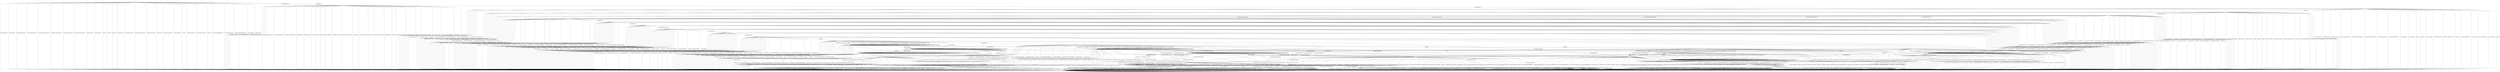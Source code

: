digraph g {

	s0 [shape="circle" label="s0"];
	s1 [shape="circle" label="s1"];
	s2 [shape="circle" label="s2"];
	s3 [shape="circle" label="s3"];
	s4 [shape="circle" label="s4"];
	s5 [shape="circle" label="s5"];
	s6 [shape="circle" label="s6"];
	s7 [shape="circle" label="s7"];
	s8 [shape="doublecircle" label="s8"];
	s9 [shape="doublecircle" label="s9"];
	s10 [shape="doublecircle" label="s10"];
	s11 [shape="doublecircle" label="s11"];
	s12 [shape="doublecircle" label="s12"];
	s13 [shape="doublecircle" label="s13"];
	s14 [shape="doublecircle" label="s14"];
	s15 [shape="doublecircle" label="s15"];
	s16 [shape="doublecircle" label="s16"];
	s17 [shape="doublecircle" label="s17"];
	s18 [shape="doublecircle" label="s18"];
	s19 [shape="doublecircle" label="s19"];
	s20 [shape="doublecircle" label="s20"];
	s21 [shape="doublecircle" label="s21"];
	s22 [shape="doublecircle" label="s22"];
	s23 [shape="doublecircle" label="s23"];
	s24 [shape="doublecircle" label="s24"];
	s25 [shape="doublecircle" label="s25"];
	s26 [shape="doublecircle" label="s26"];
	s27 [shape="doublecircle" label="s27"];
	s28 [shape="doublecircle" label="s28"];
	s29 [shape="doublecircle" label="s29"];
	s30 [shape="doublecircle" label="s30"];
	s31 [shape="doublecircle" label="s31"];
	s0 -> s1 [label="I_HELLO_VERIFY_REQUEST"];
	s0 -> s1 [label="I_ECDH_SERVER_HELLO"];
	s0 -> s1 [label="I_ECDH_SERVER_KEY_EXCHANGE"];
	s0 -> s1 [label="I_RSA_SIGN_CERTIFICATE_REQUEST"];
	s0 -> s1 [label="I_RSA_FIXED_ECDH_CERTIFICATE_REQUEST"];
	s0 -> s1 [label="I_RSA_FIXED_DH_CERTIFICATE_REQUEST"];
	s0 -> s1 [label="I_DSS_SIGN_CERTIFICATE_REQUEST"];
	s0 -> s1 [label="I_DSS_FIXED_DH_CERTIFICATE_REQUEST"];
	s0 -> s1 [label="I_SERVER_HELLO_DONE"];
	s0 -> s1 [label="I_CHANGE_CIPHER_SPEC"];
	s0 -> s1 [label="I_FINISHED"];
	s0 -> s1 [label="I_APPLICATION"];
	s0 -> s1 [label="I_CERTIFICATE"];
	s0 -> s1 [label="I_EMPTY_CERTIFICATE"];
	s0 -> s1 [label="I_Alert(WARNING,CLOSE_NOTIFY)"];
	s0 -> s1 [label="I_Alert(FATAL,UNEXPECTED_MESSAGE)"];
	s0 -> s2 [label="O_CLIENT_HELLO"];
	s0 -> s1 [label="O_Alert(FATAL,INTERNAL_ERROR)"];
	s0 -> s1 [label="O_SOCKET_CLOSED"];
	s0 -> s1 [label="O_ECDH_CLIENT_KEY_EXCHANGE"];
	s0 -> s1 [label="O_CHANGE_CIPHER_SPEC"];
	s0 -> s1 [label="O_FINISHED"];
	s0 -> s1 [label="O_Alert(FATAL,BAD_CERTIFICATE)"];
	s0 -> s1 [label="O_Alert(WARNING,CLOSE_NOTIFY)"];
	s0 -> s1 [label="O_APPLICATION"];
	s0 -> s1 [label="O_Alert(FATAL,UNEXPECTED_MESSAGE)"];
	s0 -> s1 [label="O_Alert(FATAL,DECODE_ERROR)"];
	s0 -> s1 [label="O_Alert(FATAL,NO_CERTIFICATE_RESERVED)"];
	s0 -> s1 [label="O_ECDSA_CERTIFICATE"];
	s0 -> s1 [label="O_CERTIFICATE_VERIFY"];
	s1 -> s1 [label="I_HELLO_VERIFY_REQUEST"];
	s1 -> s1 [label="I_ECDH_SERVER_HELLO"];
	s1 -> s1 [label="I_ECDH_SERVER_KEY_EXCHANGE"];
	s1 -> s1 [label="I_RSA_SIGN_CERTIFICATE_REQUEST"];
	s1 -> s1 [label="I_RSA_FIXED_ECDH_CERTIFICATE_REQUEST"];
	s1 -> s1 [label="I_RSA_FIXED_DH_CERTIFICATE_REQUEST"];
	s1 -> s1 [label="I_DSS_SIGN_CERTIFICATE_REQUEST"];
	s1 -> s1 [label="I_DSS_FIXED_DH_CERTIFICATE_REQUEST"];
	s1 -> s1 [label="I_SERVER_HELLO_DONE"];
	s1 -> s1 [label="I_CHANGE_CIPHER_SPEC"];
	s1 -> s1 [label="I_FINISHED"];
	s1 -> s1 [label="I_APPLICATION"];
	s1 -> s1 [label="I_CERTIFICATE"];
	s1 -> s1 [label="I_EMPTY_CERTIFICATE"];
	s1 -> s1 [label="I_Alert(WARNING,CLOSE_NOTIFY)"];
	s1 -> s1 [label="I_Alert(FATAL,UNEXPECTED_MESSAGE)"];
	s1 -> s1 [label="O_CLIENT_HELLO"];
	s1 -> s1 [label="O_Alert(FATAL,INTERNAL_ERROR)"];
	s1 -> s1 [label="O_SOCKET_CLOSED"];
	s1 -> s1 [label="O_ECDH_CLIENT_KEY_EXCHANGE"];
	s1 -> s1 [label="O_CHANGE_CIPHER_SPEC"];
	s1 -> s1 [label="O_FINISHED"];
	s1 -> s1 [label="O_Alert(FATAL,BAD_CERTIFICATE)"];
	s1 -> s1 [label="O_Alert(WARNING,CLOSE_NOTIFY)"];
	s1 -> s1 [label="O_APPLICATION"];
	s1 -> s1 [label="O_Alert(FATAL,UNEXPECTED_MESSAGE)"];
	s1 -> s1 [label="O_Alert(FATAL,DECODE_ERROR)"];
	s1 -> s1 [label="O_Alert(FATAL,NO_CERTIFICATE_RESERVED)"];
	s1 -> s1 [label="O_ECDSA_CERTIFICATE"];
	s1 -> s1 [label="O_CERTIFICATE_VERIFY"];
	s2 -> s0 [label="I_HELLO_VERIFY_REQUEST"];
	s2 -> s3 [label="I_ECDH_SERVER_HELLO"];
	s2 -> s1 [label="I_ECDH_SERVER_KEY_EXCHANGE"];
	s2 -> s1 [label="I_RSA_SIGN_CERTIFICATE_REQUEST"];
	s2 -> s1 [label="I_RSA_FIXED_ECDH_CERTIFICATE_REQUEST"];
	s2 -> s1 [label="I_RSA_FIXED_DH_CERTIFICATE_REQUEST"];
	s2 -> s1 [label="I_DSS_SIGN_CERTIFICATE_REQUEST"];
	s2 -> s1 [label="I_DSS_FIXED_DH_CERTIFICATE_REQUEST"];
	s2 -> s1 [label="I_SERVER_HELLO_DONE"];
	s2 -> s1 [label="I_CHANGE_CIPHER_SPEC"];
	s2 -> s1 [label="I_FINISHED"];
	s2 -> s1 [label="I_APPLICATION"];
	s2 -> s1 [label="I_CERTIFICATE"];
	s2 -> s1 [label="I_EMPTY_CERTIFICATE"];
	s2 -> s1 [label="I_Alert(WARNING,CLOSE_NOTIFY)"];
	s2 -> s1 [label="I_Alert(FATAL,UNEXPECTED_MESSAGE)"];
	s2 -> s1 [label="O_CLIENT_HELLO"];
	s2 -> s1 [label="O_Alert(FATAL,INTERNAL_ERROR)"];
	s2 -> s1 [label="O_SOCKET_CLOSED"];
	s2 -> s1 [label="O_ECDH_CLIENT_KEY_EXCHANGE"];
	s2 -> s1 [label="O_CHANGE_CIPHER_SPEC"];
	s2 -> s1 [label="O_FINISHED"];
	s2 -> s1 [label="O_Alert(FATAL,BAD_CERTIFICATE)"];
	s2 -> s1 [label="O_Alert(WARNING,CLOSE_NOTIFY)"];
	s2 -> s1 [label="O_APPLICATION"];
	s2 -> s1 [label="O_Alert(FATAL,UNEXPECTED_MESSAGE)"];
	s2 -> s1 [label="O_Alert(FATAL,DECODE_ERROR)"];
	s2 -> s1 [label="O_Alert(FATAL,NO_CERTIFICATE_RESERVED)"];
	s2 -> s1 [label="O_ECDSA_CERTIFICATE"];
	s2 -> s1 [label="O_CERTIFICATE_VERIFY"];
	s3 -> s1 [label="I_HELLO_VERIFY_REQUEST"];
	s3 -> s1 [label="I_ECDH_SERVER_HELLO"];
	s3 -> s1 [label="I_ECDH_SERVER_KEY_EXCHANGE"];
	s3 -> s1 [label="I_RSA_SIGN_CERTIFICATE_REQUEST"];
	s3 -> s1 [label="I_RSA_FIXED_ECDH_CERTIFICATE_REQUEST"];
	s3 -> s1 [label="I_RSA_FIXED_DH_CERTIFICATE_REQUEST"];
	s3 -> s1 [label="I_DSS_SIGN_CERTIFICATE_REQUEST"];
	s3 -> s1 [label="I_DSS_FIXED_DH_CERTIFICATE_REQUEST"];
	s3 -> s1 [label="I_SERVER_HELLO_DONE"];
	s3 -> s1 [label="I_CHANGE_CIPHER_SPEC"];
	s3 -> s1 [label="I_FINISHED"];
	s3 -> s1 [label="I_APPLICATION"];
	s3 -> s4 [label="I_CERTIFICATE"];
	s3 -> s1 [label="I_EMPTY_CERTIFICATE"];
	s3 -> s1 [label="I_Alert(WARNING,CLOSE_NOTIFY)"];
	s3 -> s1 [label="I_Alert(FATAL,UNEXPECTED_MESSAGE)"];
	s3 -> s1 [label="O_CLIENT_HELLO"];
	s3 -> s1 [label="O_Alert(FATAL,INTERNAL_ERROR)"];
	s3 -> s1 [label="O_SOCKET_CLOSED"];
	s3 -> s1 [label="O_ECDH_CLIENT_KEY_EXCHANGE"];
	s3 -> s1 [label="O_CHANGE_CIPHER_SPEC"];
	s3 -> s1 [label="O_FINISHED"];
	s3 -> s1 [label="O_Alert(FATAL,BAD_CERTIFICATE)"];
	s3 -> s1 [label="O_Alert(WARNING,CLOSE_NOTIFY)"];
	s3 -> s1 [label="O_APPLICATION"];
	s3 -> s1 [label="O_Alert(FATAL,UNEXPECTED_MESSAGE)"];
	s3 -> s1 [label="O_Alert(FATAL,DECODE_ERROR)"];
	s3 -> s1 [label="O_Alert(FATAL,NO_CERTIFICATE_RESERVED)"];
	s3 -> s1 [label="O_ECDSA_CERTIFICATE"];
	s3 -> s1 [label="O_CERTIFICATE_VERIFY"];
	s4 -> s1 [label="I_HELLO_VERIFY_REQUEST"];
	s4 -> s1 [label="I_ECDH_SERVER_HELLO"];
	s4 -> s5 [label="I_ECDH_SERVER_KEY_EXCHANGE"];
	s4 -> s1 [label="I_RSA_SIGN_CERTIFICATE_REQUEST"];
	s4 -> s1 [label="I_RSA_FIXED_ECDH_CERTIFICATE_REQUEST"];
	s4 -> s1 [label="I_RSA_FIXED_DH_CERTIFICATE_REQUEST"];
	s4 -> s1 [label="I_DSS_SIGN_CERTIFICATE_REQUEST"];
	s4 -> s1 [label="I_DSS_FIXED_DH_CERTIFICATE_REQUEST"];
	s4 -> s1 [label="I_SERVER_HELLO_DONE"];
	s4 -> s1 [label="I_CHANGE_CIPHER_SPEC"];
	s4 -> s1 [label="I_FINISHED"];
	s4 -> s1 [label="I_APPLICATION"];
	s4 -> s1 [label="I_CERTIFICATE"];
	s4 -> s1 [label="I_EMPTY_CERTIFICATE"];
	s4 -> s1 [label="I_Alert(WARNING,CLOSE_NOTIFY)"];
	s4 -> s1 [label="I_Alert(FATAL,UNEXPECTED_MESSAGE)"];
	s4 -> s1 [label="O_CLIENT_HELLO"];
	s4 -> s1 [label="O_Alert(FATAL,INTERNAL_ERROR)"];
	s4 -> s1 [label="O_SOCKET_CLOSED"];
	s4 -> s1 [label="O_ECDH_CLIENT_KEY_EXCHANGE"];
	s4 -> s1 [label="O_CHANGE_CIPHER_SPEC"];
	s4 -> s1 [label="O_FINISHED"];
	s4 -> s1 [label="O_Alert(FATAL,BAD_CERTIFICATE)"];
	s4 -> s1 [label="O_Alert(WARNING,CLOSE_NOTIFY)"];
	s4 -> s1 [label="O_APPLICATION"];
	s4 -> s1 [label="O_Alert(FATAL,UNEXPECTED_MESSAGE)"];
	s4 -> s1 [label="O_Alert(FATAL,DECODE_ERROR)"];
	s4 -> s1 [label="O_Alert(FATAL,NO_CERTIFICATE_RESERVED)"];
	s4 -> s1 [label="O_ECDSA_CERTIFICATE"];
	s4 -> s1 [label="O_CERTIFICATE_VERIFY"];
	s5 -> s1 [label="I_HELLO_VERIFY_REQUEST"];
	s5 -> s1 [label="I_ECDH_SERVER_HELLO"];
	s5 -> s1 [label="I_ECDH_SERVER_KEY_EXCHANGE"];
	s5 -> s6 [label="I_RSA_SIGN_CERTIFICATE_REQUEST"];
	s5 -> s6 [label="I_RSA_FIXED_ECDH_CERTIFICATE_REQUEST"];
	s5 -> s6 [label="I_RSA_FIXED_DH_CERTIFICATE_REQUEST"];
	s5 -> s6 [label="I_DSS_SIGN_CERTIFICATE_REQUEST"];
	s5 -> s6 [label="I_DSS_FIXED_DH_CERTIFICATE_REQUEST"];
	s5 -> s1 [label="I_SERVER_HELLO_DONE"];
	s5 -> s1 [label="I_CHANGE_CIPHER_SPEC"];
	s5 -> s1 [label="I_FINISHED"];
	s5 -> s1 [label="I_APPLICATION"];
	s5 -> s1 [label="I_CERTIFICATE"];
	s5 -> s1 [label="I_EMPTY_CERTIFICATE"];
	s5 -> s1 [label="I_Alert(WARNING,CLOSE_NOTIFY)"];
	s5 -> s1 [label="I_Alert(FATAL,UNEXPECTED_MESSAGE)"];
	s5 -> s1 [label="O_CLIENT_HELLO"];
	s5 -> s1 [label="O_Alert(FATAL,INTERNAL_ERROR)"];
	s5 -> s1 [label="O_SOCKET_CLOSED"];
	s5 -> s1 [label="O_ECDH_CLIENT_KEY_EXCHANGE"];
	s5 -> s1 [label="O_CHANGE_CIPHER_SPEC"];
	s5 -> s1 [label="O_FINISHED"];
	s5 -> s1 [label="O_Alert(FATAL,BAD_CERTIFICATE)"];
	s5 -> s1 [label="O_Alert(WARNING,CLOSE_NOTIFY)"];
	s5 -> s1 [label="O_APPLICATION"];
	s5 -> s1 [label="O_Alert(FATAL,UNEXPECTED_MESSAGE)"];
	s5 -> s1 [label="O_Alert(FATAL,DECODE_ERROR)"];
	s5 -> s1 [label="O_Alert(FATAL,NO_CERTIFICATE_RESERVED)"];
	s5 -> s1 [label="O_ECDSA_CERTIFICATE"];
	s5 -> s1 [label="O_CERTIFICATE_VERIFY"];
	s6 -> s1 [label="I_HELLO_VERIFY_REQUEST"];
	s6 -> s1 [label="I_ECDH_SERVER_HELLO"];
	s6 -> s1 [label="I_ECDH_SERVER_KEY_EXCHANGE"];
	s6 -> s1 [label="I_RSA_SIGN_CERTIFICATE_REQUEST"];
	s6 -> s1 [label="I_RSA_FIXED_ECDH_CERTIFICATE_REQUEST"];
	s6 -> s1 [label="I_RSA_FIXED_DH_CERTIFICATE_REQUEST"];
	s6 -> s1 [label="I_DSS_SIGN_CERTIFICATE_REQUEST"];
	s6 -> s1 [label="I_DSS_FIXED_DH_CERTIFICATE_REQUEST"];
	s6 -> s7 [label="I_SERVER_HELLO_DONE"];
	s6 -> s1 [label="I_CHANGE_CIPHER_SPEC"];
	s6 -> s1 [label="I_FINISHED"];
	s6 -> s1 [label="I_APPLICATION"];
	s6 -> s1 [label="I_CERTIFICATE"];
	s6 -> s1 [label="I_EMPTY_CERTIFICATE"];
	s6 -> s1 [label="I_Alert(WARNING,CLOSE_NOTIFY)"];
	s6 -> s1 [label="I_Alert(FATAL,UNEXPECTED_MESSAGE)"];
	s6 -> s1 [label="O_CLIENT_HELLO"];
	s6 -> s1 [label="O_Alert(FATAL,INTERNAL_ERROR)"];
	s6 -> s1 [label="O_SOCKET_CLOSED"];
	s6 -> s1 [label="O_ECDH_CLIENT_KEY_EXCHANGE"];
	s6 -> s1 [label="O_CHANGE_CIPHER_SPEC"];
	s6 -> s1 [label="O_FINISHED"];
	s6 -> s1 [label="O_Alert(FATAL,BAD_CERTIFICATE)"];
	s6 -> s1 [label="O_Alert(WARNING,CLOSE_NOTIFY)"];
	s6 -> s1 [label="O_APPLICATION"];
	s6 -> s1 [label="O_Alert(FATAL,UNEXPECTED_MESSAGE)"];
	s6 -> s1 [label="O_Alert(FATAL,DECODE_ERROR)"];
	s6 -> s1 [label="O_Alert(FATAL,NO_CERTIFICATE_RESERVED)"];
	s6 -> s1 [label="O_ECDSA_CERTIFICATE"];
	s6 -> s1 [label="O_CERTIFICATE_VERIFY"];
	s7 -> s1 [label="I_HELLO_VERIFY_REQUEST"];
	s7 -> s1 [label="I_ECDH_SERVER_HELLO"];
	s7 -> s1 [label="I_ECDH_SERVER_KEY_EXCHANGE"];
	s7 -> s1 [label="I_RSA_SIGN_CERTIFICATE_REQUEST"];
	s7 -> s1 [label="I_RSA_FIXED_ECDH_CERTIFICATE_REQUEST"];
	s7 -> s1 [label="I_RSA_FIXED_DH_CERTIFICATE_REQUEST"];
	s7 -> s1 [label="I_DSS_SIGN_CERTIFICATE_REQUEST"];
	s7 -> s1 [label="I_DSS_FIXED_DH_CERTIFICATE_REQUEST"];
	s7 -> s1 [label="I_SERVER_HELLO_DONE"];
	s7 -> s1 [label="I_CHANGE_CIPHER_SPEC"];
	s7 -> s1 [label="I_FINISHED"];
	s7 -> s1 [label="I_APPLICATION"];
	s7 -> s1 [label="I_CERTIFICATE"];
	s7 -> s1 [label="I_EMPTY_CERTIFICATE"];
	s7 -> s1 [label="I_Alert(WARNING,CLOSE_NOTIFY)"];
	s7 -> s1 [label="I_Alert(FATAL,UNEXPECTED_MESSAGE)"];
	s7 -> s1 [label="O_CLIENT_HELLO"];
	s7 -> s1 [label="O_Alert(FATAL,INTERNAL_ERROR)"];
	s7 -> s1 [label="O_SOCKET_CLOSED"];
	s7 -> s1 [label="O_ECDH_CLIENT_KEY_EXCHANGE"];
	s7 -> s1 [label="O_CHANGE_CIPHER_SPEC"];
	s7 -> s1 [label="O_FINISHED"];
	s7 -> s1 [label="O_Alert(FATAL,BAD_CERTIFICATE)"];
	s7 -> s1 [label="O_Alert(WARNING,CLOSE_NOTIFY)"];
	s7 -> s1 [label="O_APPLICATION"];
	s7 -> s1 [label="O_Alert(FATAL,UNEXPECTED_MESSAGE)"];
	s7 -> s1 [label="O_Alert(FATAL,DECODE_ERROR)"];
	s7 -> s1 [label="O_Alert(FATAL,NO_CERTIFICATE_RESERVED)"];
	s7 -> s8 [label="O_ECDSA_CERTIFICATE"];
	s7 -> s1 [label="O_CERTIFICATE_VERIFY"];
	s8 -> s1 [label="I_HELLO_VERIFY_REQUEST"];
	s8 -> s1 [label="I_ECDH_SERVER_HELLO"];
	s8 -> s1 [label="I_ECDH_SERVER_KEY_EXCHANGE"];
	s8 -> s1 [label="I_RSA_SIGN_CERTIFICATE_REQUEST"];
	s8 -> s1 [label="I_RSA_FIXED_ECDH_CERTIFICATE_REQUEST"];
	s8 -> s1 [label="I_RSA_FIXED_DH_CERTIFICATE_REQUEST"];
	s8 -> s1 [label="I_DSS_SIGN_CERTIFICATE_REQUEST"];
	s8 -> s1 [label="I_DSS_FIXED_DH_CERTIFICATE_REQUEST"];
	s8 -> s1 [label="I_SERVER_HELLO_DONE"];
	s8 -> s1 [label="I_CHANGE_CIPHER_SPEC"];
	s8 -> s1 [label="I_FINISHED"];
	s8 -> s1 [label="I_APPLICATION"];
	s8 -> s1 [label="I_CERTIFICATE"];
	s8 -> s1 [label="I_EMPTY_CERTIFICATE"];
	s8 -> s1 [label="I_Alert(WARNING,CLOSE_NOTIFY)"];
	s8 -> s1 [label="I_Alert(FATAL,UNEXPECTED_MESSAGE)"];
	s8 -> s1 [label="O_CLIENT_HELLO"];
	s8 -> s1 [label="O_Alert(FATAL,INTERNAL_ERROR)"];
	s8 -> s1 [label="O_SOCKET_CLOSED"];
	s8 -> s9 [label="O_ECDH_CLIENT_KEY_EXCHANGE"];
	s8 -> s1 [label="O_CHANGE_CIPHER_SPEC"];
	s8 -> s1 [label="O_FINISHED"];
	s8 -> s1 [label="O_Alert(FATAL,BAD_CERTIFICATE)"];
	s8 -> s1 [label="O_Alert(WARNING,CLOSE_NOTIFY)"];
	s8 -> s1 [label="O_APPLICATION"];
	s8 -> s1 [label="O_Alert(FATAL,UNEXPECTED_MESSAGE)"];
	s8 -> s1 [label="O_Alert(FATAL,DECODE_ERROR)"];
	s8 -> s1 [label="O_Alert(FATAL,NO_CERTIFICATE_RESERVED)"];
	s8 -> s1 [label="O_ECDSA_CERTIFICATE"];
	s8 -> s1 [label="O_CERTIFICATE_VERIFY"];
	s9 -> s1 [label="I_HELLO_VERIFY_REQUEST"];
	s9 -> s1 [label="I_ECDH_SERVER_HELLO"];
	s9 -> s1 [label="I_ECDH_SERVER_KEY_EXCHANGE"];
	s9 -> s1 [label="I_RSA_SIGN_CERTIFICATE_REQUEST"];
	s9 -> s1 [label="I_RSA_FIXED_ECDH_CERTIFICATE_REQUEST"];
	s9 -> s1 [label="I_RSA_FIXED_DH_CERTIFICATE_REQUEST"];
	s9 -> s1 [label="I_DSS_SIGN_CERTIFICATE_REQUEST"];
	s9 -> s1 [label="I_DSS_FIXED_DH_CERTIFICATE_REQUEST"];
	s9 -> s1 [label="I_SERVER_HELLO_DONE"];
	s9 -> s1 [label="I_CHANGE_CIPHER_SPEC"];
	s9 -> s1 [label="I_FINISHED"];
	s9 -> s1 [label="I_APPLICATION"];
	s9 -> s1 [label="I_CERTIFICATE"];
	s9 -> s1 [label="I_EMPTY_CERTIFICATE"];
	s9 -> s1 [label="I_Alert(WARNING,CLOSE_NOTIFY)"];
	s9 -> s1 [label="I_Alert(FATAL,UNEXPECTED_MESSAGE)"];
	s9 -> s1 [label="O_CLIENT_HELLO"];
	s9 -> s1 [label="O_Alert(FATAL,INTERNAL_ERROR)"];
	s9 -> s1 [label="O_SOCKET_CLOSED"];
	s9 -> s1 [label="O_ECDH_CLIENT_KEY_EXCHANGE"];
	s9 -> s1 [label="O_CHANGE_CIPHER_SPEC"];
	s9 -> s1 [label="O_FINISHED"];
	s9 -> s1 [label="O_Alert(FATAL,BAD_CERTIFICATE)"];
	s9 -> s1 [label="O_Alert(WARNING,CLOSE_NOTIFY)"];
	s9 -> s1 [label="O_APPLICATION"];
	s9 -> s1 [label="O_Alert(FATAL,UNEXPECTED_MESSAGE)"];
	s9 -> s1 [label="O_Alert(FATAL,DECODE_ERROR)"];
	s9 -> s1 [label="O_Alert(FATAL,NO_CERTIFICATE_RESERVED)"];
	s9 -> s1 [label="O_ECDSA_CERTIFICATE"];
	s9 -> s10 [label="O_CERTIFICATE_VERIFY"];
	s10 -> s1 [label="I_HELLO_VERIFY_REQUEST"];
	s10 -> s1 [label="I_ECDH_SERVER_HELLO"];
	s10 -> s1 [label="I_ECDH_SERVER_KEY_EXCHANGE"];
	s10 -> s1 [label="I_RSA_SIGN_CERTIFICATE_REQUEST"];
	s10 -> s1 [label="I_RSA_FIXED_ECDH_CERTIFICATE_REQUEST"];
	s10 -> s1 [label="I_RSA_FIXED_DH_CERTIFICATE_REQUEST"];
	s10 -> s1 [label="I_DSS_SIGN_CERTIFICATE_REQUEST"];
	s10 -> s1 [label="I_DSS_FIXED_DH_CERTIFICATE_REQUEST"];
	s10 -> s1 [label="I_SERVER_HELLO_DONE"];
	s10 -> s1 [label="I_CHANGE_CIPHER_SPEC"];
	s10 -> s1 [label="I_FINISHED"];
	s10 -> s1 [label="I_APPLICATION"];
	s10 -> s1 [label="I_CERTIFICATE"];
	s10 -> s1 [label="I_EMPTY_CERTIFICATE"];
	s10 -> s1 [label="I_Alert(WARNING,CLOSE_NOTIFY)"];
	s10 -> s1 [label="I_Alert(FATAL,UNEXPECTED_MESSAGE)"];
	s10 -> s1 [label="O_CLIENT_HELLO"];
	s10 -> s1 [label="O_Alert(FATAL,INTERNAL_ERROR)"];
	s10 -> s1 [label="O_SOCKET_CLOSED"];
	s10 -> s1 [label="O_ECDH_CLIENT_KEY_EXCHANGE"];
	s10 -> s11 [label="O_CHANGE_CIPHER_SPEC"];
	s10 -> s1 [label="O_FINISHED"];
	s10 -> s1 [label="O_Alert(FATAL,BAD_CERTIFICATE)"];
	s10 -> s1 [label="O_Alert(WARNING,CLOSE_NOTIFY)"];
	s10 -> s1 [label="O_APPLICATION"];
	s10 -> s1 [label="O_Alert(FATAL,UNEXPECTED_MESSAGE)"];
	s10 -> s1 [label="O_Alert(FATAL,DECODE_ERROR)"];
	s10 -> s1 [label="O_Alert(FATAL,NO_CERTIFICATE_RESERVED)"];
	s10 -> s1 [label="O_ECDSA_CERTIFICATE"];
	s10 -> s1 [label="O_CERTIFICATE_VERIFY"];
	s11 -> s1 [label="I_HELLO_VERIFY_REQUEST"];
	s11 -> s1 [label="I_ECDH_SERVER_HELLO"];
	s11 -> s1 [label="I_ECDH_SERVER_KEY_EXCHANGE"];
	s11 -> s1 [label="I_RSA_SIGN_CERTIFICATE_REQUEST"];
	s11 -> s1 [label="I_RSA_FIXED_ECDH_CERTIFICATE_REQUEST"];
	s11 -> s1 [label="I_RSA_FIXED_DH_CERTIFICATE_REQUEST"];
	s11 -> s1 [label="I_DSS_SIGN_CERTIFICATE_REQUEST"];
	s11 -> s1 [label="I_DSS_FIXED_DH_CERTIFICATE_REQUEST"];
	s11 -> s1 [label="I_SERVER_HELLO_DONE"];
	s11 -> s1 [label="I_CHANGE_CIPHER_SPEC"];
	s11 -> s1 [label="I_FINISHED"];
	s11 -> s1 [label="I_APPLICATION"];
	s11 -> s1 [label="I_CERTIFICATE"];
	s11 -> s1 [label="I_EMPTY_CERTIFICATE"];
	s11 -> s1 [label="I_Alert(WARNING,CLOSE_NOTIFY)"];
	s11 -> s1 [label="I_Alert(FATAL,UNEXPECTED_MESSAGE)"];
	s11 -> s1 [label="O_CLIENT_HELLO"];
	s11 -> s1 [label="O_Alert(FATAL,INTERNAL_ERROR)"];
	s11 -> s1 [label="O_SOCKET_CLOSED"];
	s11 -> s1 [label="O_ECDH_CLIENT_KEY_EXCHANGE"];
	s11 -> s1 [label="O_CHANGE_CIPHER_SPEC"];
	s11 -> s12 [label="O_FINISHED"];
	s11 -> s1 [label="O_Alert(FATAL,BAD_CERTIFICATE)"];
	s11 -> s1 [label="O_Alert(WARNING,CLOSE_NOTIFY)"];
	s11 -> s1 [label="O_APPLICATION"];
	s11 -> s1 [label="O_Alert(FATAL,UNEXPECTED_MESSAGE)"];
	s11 -> s1 [label="O_Alert(FATAL,DECODE_ERROR)"];
	s11 -> s1 [label="O_Alert(FATAL,NO_CERTIFICATE_RESERVED)"];
	s11 -> s1 [label="O_ECDSA_CERTIFICATE"];
	s11 -> s1 [label="O_CERTIFICATE_VERIFY"];
	s12 -> s13 [label="I_HELLO_VERIFY_REQUEST"];
	s12 -> s14 [label="I_ECDH_SERVER_HELLO"];
	s12 -> s13 [label="I_ECDH_SERVER_KEY_EXCHANGE"];
	s12 -> s13 [label="I_RSA_SIGN_CERTIFICATE_REQUEST"];
	s12 -> s13 [label="I_RSA_FIXED_ECDH_CERTIFICATE_REQUEST"];
	s12 -> s13 [label="I_RSA_FIXED_DH_CERTIFICATE_REQUEST"];
	s12 -> s13 [label="I_DSS_SIGN_CERTIFICATE_REQUEST"];
	s12 -> s13 [label="I_DSS_FIXED_DH_CERTIFICATE_REQUEST"];
	s12 -> s13 [label="I_SERVER_HELLO_DONE"];
	s12 -> s24 [label="I_CHANGE_CIPHER_SPEC"];
	s12 -> s13 [label="I_FINISHED"];
	s12 -> s19 [label="I_APPLICATION"];
	s12 -> s13 [label="I_CERTIFICATE"];
	s12 -> s13 [label="I_EMPTY_CERTIFICATE"];
	s12 -> s20 [label="I_Alert(WARNING,CLOSE_NOTIFY)"];
	s12 -> s17 [label="I_Alert(FATAL,UNEXPECTED_MESSAGE)"];
	s12 -> s1 [label="O_CLIENT_HELLO"];
	s12 -> s1 [label="O_Alert(FATAL,INTERNAL_ERROR)"];
	s12 -> s1 [label="O_SOCKET_CLOSED"];
	s12 -> s1 [label="O_ECDH_CLIENT_KEY_EXCHANGE"];
	s12 -> s1 [label="O_CHANGE_CIPHER_SPEC"];
	s12 -> s1 [label="O_FINISHED"];
	s12 -> s1 [label="O_Alert(FATAL,BAD_CERTIFICATE)"];
	s12 -> s1 [label="O_Alert(WARNING,CLOSE_NOTIFY)"];
	s12 -> s1 [label="O_APPLICATION"];
	s12 -> s1 [label="O_Alert(FATAL,UNEXPECTED_MESSAGE)"];
	s12 -> s1 [label="O_Alert(FATAL,DECODE_ERROR)"];
	s12 -> s1 [label="O_Alert(FATAL,NO_CERTIFICATE_RESERVED)"];
	s12 -> s1 [label="O_ECDSA_CERTIFICATE"];
	s12 -> s1 [label="O_CERTIFICATE_VERIFY"];
	s13 -> s13 [label="I_HELLO_VERIFY_REQUEST"];
	s13 -> s14 [label="I_ECDH_SERVER_HELLO"];
	s13 -> s13 [label="I_ECDH_SERVER_KEY_EXCHANGE"];
	s13 -> s13 [label="I_RSA_SIGN_CERTIFICATE_REQUEST"];
	s13 -> s13 [label="I_RSA_FIXED_ECDH_CERTIFICATE_REQUEST"];
	s13 -> s13 [label="I_RSA_FIXED_DH_CERTIFICATE_REQUEST"];
	s13 -> s13 [label="I_DSS_SIGN_CERTIFICATE_REQUEST"];
	s13 -> s13 [label="I_DSS_FIXED_DH_CERTIFICATE_REQUEST"];
	s13 -> s13 [label="I_SERVER_HELLO_DONE"];
	s13 -> s21 [label="I_CHANGE_CIPHER_SPEC"];
	s13 -> s13 [label="I_FINISHED"];
	s13 -> s19 [label="I_APPLICATION"];
	s13 -> s13 [label="I_CERTIFICATE"];
	s13 -> s13 [label="I_EMPTY_CERTIFICATE"];
	s13 -> s20 [label="I_Alert(WARNING,CLOSE_NOTIFY)"];
	s13 -> s17 [label="I_Alert(FATAL,UNEXPECTED_MESSAGE)"];
	s13 -> s1 [label="O_CLIENT_HELLO"];
	s13 -> s1 [label="O_Alert(FATAL,INTERNAL_ERROR)"];
	s13 -> s1 [label="O_SOCKET_CLOSED"];
	s13 -> s1 [label="O_ECDH_CLIENT_KEY_EXCHANGE"];
	s13 -> s1 [label="O_CHANGE_CIPHER_SPEC"];
	s13 -> s1 [label="O_FINISHED"];
	s13 -> s1 [label="O_Alert(FATAL,BAD_CERTIFICATE)"];
	s13 -> s1 [label="O_Alert(WARNING,CLOSE_NOTIFY)"];
	s13 -> s1 [label="O_APPLICATION"];
	s13 -> s1 [label="O_Alert(FATAL,UNEXPECTED_MESSAGE)"];
	s13 -> s1 [label="O_Alert(FATAL,DECODE_ERROR)"];
	s13 -> s1 [label="O_Alert(FATAL,NO_CERTIFICATE_RESERVED)"];
	s13 -> s1 [label="O_ECDSA_CERTIFICATE"];
	s13 -> s1 [label="O_CERTIFICATE_VERIFY"];
	s14 -> s14 [label="I_HELLO_VERIFY_REQUEST"];
	s14 -> s14 [label="I_ECDH_SERVER_HELLO"];
	s14 -> s14 [label="I_ECDH_SERVER_KEY_EXCHANGE"];
	s14 -> s14 [label="I_RSA_SIGN_CERTIFICATE_REQUEST"];
	s14 -> s14 [label="I_RSA_FIXED_ECDH_CERTIFICATE_REQUEST"];
	s14 -> s14 [label="I_RSA_FIXED_DH_CERTIFICATE_REQUEST"];
	s14 -> s14 [label="I_DSS_SIGN_CERTIFICATE_REQUEST"];
	s14 -> s14 [label="I_DSS_FIXED_DH_CERTIFICATE_REQUEST"];
	s14 -> s14 [label="I_SERVER_HELLO_DONE"];
	s14 -> s15 [label="I_CHANGE_CIPHER_SPEC"];
	s14 -> s14 [label="I_FINISHED"];
	s14 -> s19 [label="I_APPLICATION"];
	s14 -> s14 [label="I_CERTIFICATE"];
	s14 -> s14 [label="I_EMPTY_CERTIFICATE"];
	s14 -> s20 [label="I_Alert(WARNING,CLOSE_NOTIFY)"];
	s14 -> s17 [label="I_Alert(FATAL,UNEXPECTED_MESSAGE)"];
	s14 -> s1 [label="O_CLIENT_HELLO"];
	s14 -> s1 [label="O_Alert(FATAL,INTERNAL_ERROR)"];
	s14 -> s1 [label="O_SOCKET_CLOSED"];
	s14 -> s1 [label="O_ECDH_CLIENT_KEY_EXCHANGE"];
	s14 -> s1 [label="O_CHANGE_CIPHER_SPEC"];
	s14 -> s1 [label="O_FINISHED"];
	s14 -> s1 [label="O_Alert(FATAL,BAD_CERTIFICATE)"];
	s14 -> s1 [label="O_Alert(WARNING,CLOSE_NOTIFY)"];
	s14 -> s1 [label="O_APPLICATION"];
	s14 -> s1 [label="O_Alert(FATAL,UNEXPECTED_MESSAGE)"];
	s14 -> s1 [label="O_Alert(FATAL,DECODE_ERROR)"];
	s14 -> s1 [label="O_Alert(FATAL,NO_CERTIFICATE_RESERVED)"];
	s14 -> s1 [label="O_ECDSA_CERTIFICATE"];
	s14 -> s1 [label="O_CERTIFICATE_VERIFY"];
	s15 -> s15 [label="I_HELLO_VERIFY_REQUEST"];
	s15 -> s15 [label="I_ECDH_SERVER_HELLO"];
	s15 -> s15 [label="I_ECDH_SERVER_KEY_EXCHANGE"];
	s15 -> s15 [label="I_RSA_SIGN_CERTIFICATE_REQUEST"];
	s15 -> s15 [label="I_RSA_FIXED_ECDH_CERTIFICATE_REQUEST"];
	s15 -> s15 [label="I_RSA_FIXED_DH_CERTIFICATE_REQUEST"];
	s15 -> s15 [label="I_DSS_SIGN_CERTIFICATE_REQUEST"];
	s15 -> s15 [label="I_DSS_FIXED_DH_CERTIFICATE_REQUEST"];
	s15 -> s15 [label="I_SERVER_HELLO_DONE"];
	s15 -> s16 [label="I_CHANGE_CIPHER_SPEC"];
	s15 -> s15 [label="I_FINISHED"];
	s15 -> s15 [label="I_APPLICATION"];
	s15 -> s15 [label="I_CERTIFICATE"];
	s15 -> s15 [label="I_EMPTY_CERTIFICATE"];
	s15 -> s15 [label="I_Alert(WARNING,CLOSE_NOTIFY)"];
	s15 -> s15 [label="I_Alert(FATAL,UNEXPECTED_MESSAGE)"];
	s15 -> s1 [label="O_CLIENT_HELLO"];
	s15 -> s1 [label="O_Alert(FATAL,INTERNAL_ERROR)"];
	s15 -> s1 [label="O_SOCKET_CLOSED"];
	s15 -> s1 [label="O_ECDH_CLIENT_KEY_EXCHANGE"];
	s15 -> s1 [label="O_CHANGE_CIPHER_SPEC"];
	s15 -> s1 [label="O_FINISHED"];
	s15 -> s1 [label="O_Alert(FATAL,BAD_CERTIFICATE)"];
	s15 -> s1 [label="O_Alert(WARNING,CLOSE_NOTIFY)"];
	s15 -> s1 [label="O_APPLICATION"];
	s15 -> s1 [label="O_Alert(FATAL,UNEXPECTED_MESSAGE)"];
	s15 -> s1 [label="O_Alert(FATAL,DECODE_ERROR)"];
	s15 -> s1 [label="O_Alert(FATAL,NO_CERTIFICATE_RESERVED)"];
	s15 -> s1 [label="O_ECDSA_CERTIFICATE"];
	s15 -> s1 [label="O_CERTIFICATE_VERIFY"];
	s16 -> s1 [label="I_HELLO_VERIFY_REQUEST"];
	s16 -> s1 [label="I_ECDH_SERVER_HELLO"];
	s16 -> s1 [label="I_ECDH_SERVER_KEY_EXCHANGE"];
	s16 -> s1 [label="I_RSA_SIGN_CERTIFICATE_REQUEST"];
	s16 -> s1 [label="I_RSA_FIXED_ECDH_CERTIFICATE_REQUEST"];
	s16 -> s1 [label="I_RSA_FIXED_DH_CERTIFICATE_REQUEST"];
	s16 -> s1 [label="I_DSS_SIGN_CERTIFICATE_REQUEST"];
	s16 -> s1 [label="I_DSS_FIXED_DH_CERTIFICATE_REQUEST"];
	s16 -> s1 [label="I_SERVER_HELLO_DONE"];
	s16 -> s1 [label="I_CHANGE_CIPHER_SPEC"];
	s16 -> s1 [label="I_FINISHED"];
	s16 -> s1 [label="I_APPLICATION"];
	s16 -> s1 [label="I_CERTIFICATE"];
	s16 -> s1 [label="I_EMPTY_CERTIFICATE"];
	s16 -> s1 [label="I_Alert(WARNING,CLOSE_NOTIFY)"];
	s16 -> s1 [label="I_Alert(FATAL,UNEXPECTED_MESSAGE)"];
	s16 -> s1 [label="O_CLIENT_HELLO"];
	s16 -> s1 [label="O_Alert(FATAL,INTERNAL_ERROR)"];
	s16 -> s1 [label="O_SOCKET_CLOSED"];
	s16 -> s1 [label="O_ECDH_CLIENT_KEY_EXCHANGE"];
	s16 -> s1 [label="O_CHANGE_CIPHER_SPEC"];
	s16 -> s1 [label="O_FINISHED"];
	s16 -> s1 [label="O_Alert(FATAL,BAD_CERTIFICATE)"];
	s16 -> s1 [label="O_Alert(WARNING,CLOSE_NOTIFY)"];
	s16 -> s1 [label="O_APPLICATION"];
	s16 -> s1 [label="O_Alert(FATAL,UNEXPECTED_MESSAGE)"];
	s16 -> s17 [label="O_Alert(FATAL,DECODE_ERROR)"];
	s16 -> s1 [label="O_Alert(FATAL,NO_CERTIFICATE_RESERVED)"];
	s16 -> s1 [label="O_ECDSA_CERTIFICATE"];
	s16 -> s1 [label="O_CERTIFICATE_VERIFY"];
	s17 -> s18 [label="I_HELLO_VERIFY_REQUEST"];
	s17 -> s18 [label="I_ECDH_SERVER_HELLO"];
	s17 -> s18 [label="I_ECDH_SERVER_KEY_EXCHANGE"];
	s17 -> s18 [label="I_RSA_SIGN_CERTIFICATE_REQUEST"];
	s17 -> s18 [label="I_RSA_FIXED_ECDH_CERTIFICATE_REQUEST"];
	s17 -> s18 [label="I_RSA_FIXED_DH_CERTIFICATE_REQUEST"];
	s17 -> s18 [label="I_DSS_SIGN_CERTIFICATE_REQUEST"];
	s17 -> s18 [label="I_DSS_FIXED_DH_CERTIFICATE_REQUEST"];
	s17 -> s18 [label="I_SERVER_HELLO_DONE"];
	s17 -> s18 [label="I_CHANGE_CIPHER_SPEC"];
	s17 -> s18 [label="I_FINISHED"];
	s17 -> s18 [label="I_APPLICATION"];
	s17 -> s18 [label="I_CERTIFICATE"];
	s17 -> s18 [label="I_EMPTY_CERTIFICATE"];
	s17 -> s18 [label="I_Alert(WARNING,CLOSE_NOTIFY)"];
	s17 -> s18 [label="I_Alert(FATAL,UNEXPECTED_MESSAGE)"];
	s17 -> s1 [label="O_CLIENT_HELLO"];
	s17 -> s1 [label="O_Alert(FATAL,INTERNAL_ERROR)"];
	s17 -> s1 [label="O_SOCKET_CLOSED"];
	s17 -> s1 [label="O_ECDH_CLIENT_KEY_EXCHANGE"];
	s17 -> s1 [label="O_CHANGE_CIPHER_SPEC"];
	s17 -> s1 [label="O_FINISHED"];
	s17 -> s1 [label="O_Alert(FATAL,BAD_CERTIFICATE)"];
	s17 -> s1 [label="O_Alert(WARNING,CLOSE_NOTIFY)"];
	s17 -> s1 [label="O_APPLICATION"];
	s17 -> s1 [label="O_Alert(FATAL,UNEXPECTED_MESSAGE)"];
	s17 -> s1 [label="O_Alert(FATAL,DECODE_ERROR)"];
	s17 -> s1 [label="O_Alert(FATAL,NO_CERTIFICATE_RESERVED)"];
	s17 -> s1 [label="O_ECDSA_CERTIFICATE"];
	s17 -> s1 [label="O_CERTIFICATE_VERIFY"];
	s18 -> s1 [label="I_HELLO_VERIFY_REQUEST"];
	s18 -> s1 [label="I_ECDH_SERVER_HELLO"];
	s18 -> s1 [label="I_ECDH_SERVER_KEY_EXCHANGE"];
	s18 -> s1 [label="I_RSA_SIGN_CERTIFICATE_REQUEST"];
	s18 -> s1 [label="I_RSA_FIXED_ECDH_CERTIFICATE_REQUEST"];
	s18 -> s1 [label="I_RSA_FIXED_DH_CERTIFICATE_REQUEST"];
	s18 -> s1 [label="I_DSS_SIGN_CERTIFICATE_REQUEST"];
	s18 -> s1 [label="I_DSS_FIXED_DH_CERTIFICATE_REQUEST"];
	s18 -> s1 [label="I_SERVER_HELLO_DONE"];
	s18 -> s1 [label="I_CHANGE_CIPHER_SPEC"];
	s18 -> s1 [label="I_FINISHED"];
	s18 -> s1 [label="I_APPLICATION"];
	s18 -> s1 [label="I_CERTIFICATE"];
	s18 -> s1 [label="I_EMPTY_CERTIFICATE"];
	s18 -> s1 [label="I_Alert(WARNING,CLOSE_NOTIFY)"];
	s18 -> s1 [label="I_Alert(FATAL,UNEXPECTED_MESSAGE)"];
	s18 -> s1 [label="O_CLIENT_HELLO"];
	s18 -> s1 [label="O_Alert(FATAL,INTERNAL_ERROR)"];
	s18 -> s17 [label="O_SOCKET_CLOSED"];
	s18 -> s1 [label="O_ECDH_CLIENT_KEY_EXCHANGE"];
	s18 -> s1 [label="O_CHANGE_CIPHER_SPEC"];
	s18 -> s1 [label="O_FINISHED"];
	s18 -> s1 [label="O_Alert(FATAL,BAD_CERTIFICATE)"];
	s18 -> s1 [label="O_Alert(WARNING,CLOSE_NOTIFY)"];
	s18 -> s1 [label="O_APPLICATION"];
	s18 -> s1 [label="O_Alert(FATAL,UNEXPECTED_MESSAGE)"];
	s18 -> s1 [label="O_Alert(FATAL,DECODE_ERROR)"];
	s18 -> s1 [label="O_Alert(FATAL,NO_CERTIFICATE_RESERVED)"];
	s18 -> s1 [label="O_ECDSA_CERTIFICATE"];
	s18 -> s1 [label="O_CERTIFICATE_VERIFY"];
	s19 -> s1 [label="I_HELLO_VERIFY_REQUEST"];
	s19 -> s1 [label="I_ECDH_SERVER_HELLO"];
	s19 -> s1 [label="I_ECDH_SERVER_KEY_EXCHANGE"];
	s19 -> s1 [label="I_RSA_SIGN_CERTIFICATE_REQUEST"];
	s19 -> s1 [label="I_RSA_FIXED_ECDH_CERTIFICATE_REQUEST"];
	s19 -> s1 [label="I_RSA_FIXED_DH_CERTIFICATE_REQUEST"];
	s19 -> s1 [label="I_DSS_SIGN_CERTIFICATE_REQUEST"];
	s19 -> s1 [label="I_DSS_FIXED_DH_CERTIFICATE_REQUEST"];
	s19 -> s1 [label="I_SERVER_HELLO_DONE"];
	s19 -> s1 [label="I_CHANGE_CIPHER_SPEC"];
	s19 -> s1 [label="I_FINISHED"];
	s19 -> s1 [label="I_APPLICATION"];
	s19 -> s1 [label="I_CERTIFICATE"];
	s19 -> s1 [label="I_EMPTY_CERTIFICATE"];
	s19 -> s1 [label="I_Alert(WARNING,CLOSE_NOTIFY)"];
	s19 -> s1 [label="I_Alert(FATAL,UNEXPECTED_MESSAGE)"];
	s19 -> s1 [label="O_CLIENT_HELLO"];
	s19 -> s1 [label="O_Alert(FATAL,INTERNAL_ERROR)"];
	s19 -> s1 [label="O_SOCKET_CLOSED"];
	s19 -> s1 [label="O_ECDH_CLIENT_KEY_EXCHANGE"];
	s19 -> s1 [label="O_CHANGE_CIPHER_SPEC"];
	s19 -> s1 [label="O_FINISHED"];
	s19 -> s1 [label="O_Alert(FATAL,BAD_CERTIFICATE)"];
	s19 -> s1 [label="O_Alert(WARNING,CLOSE_NOTIFY)"];
	s19 -> s1 [label="O_APPLICATION"];
	s19 -> s17 [label="O_Alert(FATAL,UNEXPECTED_MESSAGE)"];
	s19 -> s1 [label="O_Alert(FATAL,DECODE_ERROR)"];
	s19 -> s1 [label="O_Alert(FATAL,NO_CERTIFICATE_RESERVED)"];
	s19 -> s1 [label="O_ECDSA_CERTIFICATE"];
	s19 -> s1 [label="O_CERTIFICATE_VERIFY"];
	s20 -> s1 [label="I_HELLO_VERIFY_REQUEST"];
	s20 -> s1 [label="I_ECDH_SERVER_HELLO"];
	s20 -> s1 [label="I_ECDH_SERVER_KEY_EXCHANGE"];
	s20 -> s1 [label="I_RSA_SIGN_CERTIFICATE_REQUEST"];
	s20 -> s1 [label="I_RSA_FIXED_ECDH_CERTIFICATE_REQUEST"];
	s20 -> s1 [label="I_RSA_FIXED_DH_CERTIFICATE_REQUEST"];
	s20 -> s1 [label="I_DSS_SIGN_CERTIFICATE_REQUEST"];
	s20 -> s1 [label="I_DSS_FIXED_DH_CERTIFICATE_REQUEST"];
	s20 -> s1 [label="I_SERVER_HELLO_DONE"];
	s20 -> s1 [label="I_CHANGE_CIPHER_SPEC"];
	s20 -> s1 [label="I_FINISHED"];
	s20 -> s1 [label="I_APPLICATION"];
	s20 -> s1 [label="I_CERTIFICATE"];
	s20 -> s1 [label="I_EMPTY_CERTIFICATE"];
	s20 -> s1 [label="I_Alert(WARNING,CLOSE_NOTIFY)"];
	s20 -> s1 [label="I_Alert(FATAL,UNEXPECTED_MESSAGE)"];
	s20 -> s1 [label="O_CLIENT_HELLO"];
	s20 -> s1 [label="O_Alert(FATAL,INTERNAL_ERROR)"];
	s20 -> s1 [label="O_SOCKET_CLOSED"];
	s20 -> s1 [label="O_ECDH_CLIENT_KEY_EXCHANGE"];
	s20 -> s1 [label="O_CHANGE_CIPHER_SPEC"];
	s20 -> s1 [label="O_FINISHED"];
	s20 -> s1 [label="O_Alert(FATAL,BAD_CERTIFICATE)"];
	s20 -> s17 [label="O_Alert(WARNING,CLOSE_NOTIFY)"];
	s20 -> s1 [label="O_APPLICATION"];
	s20 -> s1 [label="O_Alert(FATAL,UNEXPECTED_MESSAGE)"];
	s20 -> s1 [label="O_Alert(FATAL,DECODE_ERROR)"];
	s20 -> s1 [label="O_Alert(FATAL,NO_CERTIFICATE_RESERVED)"];
	s20 -> s1 [label="O_ECDSA_CERTIFICATE"];
	s20 -> s1 [label="O_CERTIFICATE_VERIFY"];
	s21 -> s21 [label="I_HELLO_VERIFY_REQUEST"];
	s21 -> s21 [label="I_ECDH_SERVER_HELLO"];
	s21 -> s21 [label="I_ECDH_SERVER_KEY_EXCHANGE"];
	s21 -> s21 [label="I_RSA_SIGN_CERTIFICATE_REQUEST"];
	s21 -> s21 [label="I_RSA_FIXED_ECDH_CERTIFICATE_REQUEST"];
	s21 -> s21 [label="I_RSA_FIXED_DH_CERTIFICATE_REQUEST"];
	s21 -> s21 [label="I_DSS_SIGN_CERTIFICATE_REQUEST"];
	s21 -> s21 [label="I_DSS_FIXED_DH_CERTIFICATE_REQUEST"];
	s21 -> s21 [label="I_SERVER_HELLO_DONE"];
	s21 -> s16 [label="I_CHANGE_CIPHER_SPEC"];
	s21 -> s21 [label="I_FINISHED"];
	s21 -> s22 [label="I_APPLICATION"];
	s21 -> s21 [label="I_CERTIFICATE"];
	s21 -> s21 [label="I_EMPTY_CERTIFICATE"];
	s21 -> s20 [label="I_Alert(WARNING,CLOSE_NOTIFY)"];
	s21 -> s17 [label="I_Alert(FATAL,UNEXPECTED_MESSAGE)"];
	s21 -> s1 [label="O_CLIENT_HELLO"];
	s21 -> s1 [label="O_Alert(FATAL,INTERNAL_ERROR)"];
	s21 -> s1 [label="O_SOCKET_CLOSED"];
	s21 -> s1 [label="O_ECDH_CLIENT_KEY_EXCHANGE"];
	s21 -> s1 [label="O_CHANGE_CIPHER_SPEC"];
	s21 -> s1 [label="O_FINISHED"];
	s21 -> s1 [label="O_Alert(FATAL,BAD_CERTIFICATE)"];
	s21 -> s1 [label="O_Alert(WARNING,CLOSE_NOTIFY)"];
	s21 -> s1 [label="O_APPLICATION"];
	s21 -> s1 [label="O_Alert(FATAL,UNEXPECTED_MESSAGE)"];
	s21 -> s1 [label="O_Alert(FATAL,DECODE_ERROR)"];
	s21 -> s1 [label="O_Alert(FATAL,NO_CERTIFICATE_RESERVED)"];
	s21 -> s1 [label="O_ECDSA_CERTIFICATE"];
	s21 -> s1 [label="O_CERTIFICATE_VERIFY"];
	s22 -> s22 [label="I_HELLO_VERIFY_REQUEST"];
	s22 -> s22 [label="I_ECDH_SERVER_HELLO"];
	s22 -> s22 [label="I_ECDH_SERVER_KEY_EXCHANGE"];
	s22 -> s22 [label="I_RSA_SIGN_CERTIFICATE_REQUEST"];
	s22 -> s22 [label="I_RSA_FIXED_ECDH_CERTIFICATE_REQUEST"];
	s22 -> s22 [label="I_RSA_FIXED_DH_CERTIFICATE_REQUEST"];
	s22 -> s22 [label="I_DSS_SIGN_CERTIFICATE_REQUEST"];
	s22 -> s22 [label="I_DSS_FIXED_DH_CERTIFICATE_REQUEST"];
	s22 -> s22 [label="I_SERVER_HELLO_DONE"];
	s22 -> s16 [label="I_CHANGE_CIPHER_SPEC"];
	s22 -> s22 [label="I_FINISHED"];
	s22 -> s23 [label="I_APPLICATION"];
	s22 -> s22 [label="I_CERTIFICATE"];
	s22 -> s22 [label="I_EMPTY_CERTIFICATE"];
	s22 -> s20 [label="I_Alert(WARNING,CLOSE_NOTIFY)"];
	s22 -> s17 [label="I_Alert(FATAL,UNEXPECTED_MESSAGE)"];
	s22 -> s1 [label="O_CLIENT_HELLO"];
	s22 -> s1 [label="O_Alert(FATAL,INTERNAL_ERROR)"];
	s22 -> s1 [label="O_SOCKET_CLOSED"];
	s22 -> s1 [label="O_ECDH_CLIENT_KEY_EXCHANGE"];
	s22 -> s1 [label="O_CHANGE_CIPHER_SPEC"];
	s22 -> s1 [label="O_FINISHED"];
	s22 -> s1 [label="O_Alert(FATAL,BAD_CERTIFICATE)"];
	s22 -> s1 [label="O_Alert(WARNING,CLOSE_NOTIFY)"];
	s22 -> s1 [label="O_APPLICATION"];
	s22 -> s1 [label="O_Alert(FATAL,UNEXPECTED_MESSAGE)"];
	s22 -> s1 [label="O_Alert(FATAL,DECODE_ERROR)"];
	s22 -> s1 [label="O_Alert(FATAL,NO_CERTIFICATE_RESERVED)"];
	s22 -> s1 [label="O_ECDSA_CERTIFICATE"];
	s22 -> s1 [label="O_CERTIFICATE_VERIFY"];
	s23 -> s23 [label="I_HELLO_VERIFY_REQUEST"];
	s23 -> s23 [label="I_ECDH_SERVER_HELLO"];
	s23 -> s23 [label="I_ECDH_SERVER_KEY_EXCHANGE"];
	s23 -> s23 [label="I_RSA_SIGN_CERTIFICATE_REQUEST"];
	s23 -> s23 [label="I_RSA_FIXED_ECDH_CERTIFICATE_REQUEST"];
	s23 -> s23 [label="I_RSA_FIXED_DH_CERTIFICATE_REQUEST"];
	s23 -> s23 [label="I_DSS_SIGN_CERTIFICATE_REQUEST"];
	s23 -> s23 [label="I_DSS_FIXED_DH_CERTIFICATE_REQUEST"];
	s23 -> s23 [label="I_SERVER_HELLO_DONE"];
	s23 -> s23 [label="I_CHANGE_CIPHER_SPEC"];
	s23 -> s23 [label="I_FINISHED"];
	s23 -> s23 [label="I_APPLICATION"];
	s23 -> s23 [label="I_CERTIFICATE"];
	s23 -> s23 [label="I_EMPTY_CERTIFICATE"];
	s23 -> s23 [label="I_Alert(WARNING,CLOSE_NOTIFY)"];
	s23 -> s23 [label="I_Alert(FATAL,UNEXPECTED_MESSAGE)"];
	s23 -> s1 [label="O_CLIENT_HELLO"];
	s23 -> s1 [label="O_Alert(FATAL,INTERNAL_ERROR)"];
	s23 -> s1 [label="O_SOCKET_CLOSED"];
	s23 -> s1 [label="O_ECDH_CLIENT_KEY_EXCHANGE"];
	s23 -> s1 [label="O_CHANGE_CIPHER_SPEC"];
	s23 -> s1 [label="O_FINISHED"];
	s23 -> s1 [label="O_Alert(FATAL,BAD_CERTIFICATE)"];
	s23 -> s1 [label="O_Alert(WARNING,CLOSE_NOTIFY)"];
	s23 -> s1 [label="O_APPLICATION"];
	s23 -> s1 [label="O_Alert(FATAL,UNEXPECTED_MESSAGE)"];
	s23 -> s1 [label="O_Alert(FATAL,DECODE_ERROR)"];
	s23 -> s1 [label="O_Alert(FATAL,NO_CERTIFICATE_RESERVED)"];
	s23 -> s1 [label="O_ECDSA_CERTIFICATE"];
	s23 -> s1 [label="O_CERTIFICATE_VERIFY"];
	s24 -> s21 [label="I_HELLO_VERIFY_REQUEST"];
	s24 -> s21 [label="I_ECDH_SERVER_HELLO"];
	s24 -> s21 [label="I_ECDH_SERVER_KEY_EXCHANGE"];
	s24 -> s21 [label="I_RSA_SIGN_CERTIFICATE_REQUEST"];
	s24 -> s21 [label="I_RSA_FIXED_ECDH_CERTIFICATE_REQUEST"];
	s24 -> s21 [label="I_RSA_FIXED_DH_CERTIFICATE_REQUEST"];
	s24 -> s21 [label="I_DSS_SIGN_CERTIFICATE_REQUEST"];
	s24 -> s21 [label="I_DSS_FIXED_DH_CERTIFICATE_REQUEST"];
	s24 -> s21 [label="I_SERVER_HELLO_DONE"];
	s24 -> s16 [label="I_CHANGE_CIPHER_SPEC"];
	s24 -> s25 [label="I_FINISHED"];
	s24 -> s31 [label="I_APPLICATION"];
	s24 -> s21 [label="I_CERTIFICATE"];
	s24 -> s21 [label="I_EMPTY_CERTIFICATE"];
	s24 -> s20 [label="I_Alert(WARNING,CLOSE_NOTIFY)"];
	s24 -> s17 [label="I_Alert(FATAL,UNEXPECTED_MESSAGE)"];
	s24 -> s1 [label="O_CLIENT_HELLO"];
	s24 -> s1 [label="O_Alert(FATAL,INTERNAL_ERROR)"];
	s24 -> s1 [label="O_SOCKET_CLOSED"];
	s24 -> s1 [label="O_ECDH_CLIENT_KEY_EXCHANGE"];
	s24 -> s1 [label="O_CHANGE_CIPHER_SPEC"];
	s24 -> s1 [label="O_FINISHED"];
	s24 -> s1 [label="O_Alert(FATAL,BAD_CERTIFICATE)"];
	s24 -> s1 [label="O_Alert(WARNING,CLOSE_NOTIFY)"];
	s24 -> s1 [label="O_APPLICATION"];
	s24 -> s1 [label="O_Alert(FATAL,UNEXPECTED_MESSAGE)"];
	s24 -> s1 [label="O_Alert(FATAL,DECODE_ERROR)"];
	s24 -> s1 [label="O_Alert(FATAL,NO_CERTIFICATE_RESERVED)"];
	s24 -> s1 [label="O_ECDSA_CERTIFICATE"];
	s24 -> s1 [label="O_CERTIFICATE_VERIFY"];
	s25 -> s26 [label="I_HELLO_VERIFY_REQUEST"];
	s25 -> s26 [label="I_ECDH_SERVER_HELLO"];
	s25 -> s26 [label="I_ECDH_SERVER_KEY_EXCHANGE"];
	s25 -> s26 [label="I_RSA_SIGN_CERTIFICATE_REQUEST"];
	s25 -> s26 [label="I_RSA_FIXED_ECDH_CERTIFICATE_REQUEST"];
	s25 -> s26 [label="I_RSA_FIXED_DH_CERTIFICATE_REQUEST"];
	s25 -> s26 [label="I_DSS_SIGN_CERTIFICATE_REQUEST"];
	s25 -> s26 [label="I_DSS_FIXED_DH_CERTIFICATE_REQUEST"];
	s25 -> s26 [label="I_SERVER_HELLO_DONE"];
	s25 -> s16 [label="I_CHANGE_CIPHER_SPEC"];
	s25 -> s28 [label="I_FINISHED"];
	s25 -> s30 [label="I_APPLICATION"];
	s25 -> s26 [label="I_CERTIFICATE"];
	s25 -> s26 [label="I_EMPTY_CERTIFICATE"];
	s25 -> s20 [label="I_Alert(WARNING,CLOSE_NOTIFY)"];
	s25 -> s17 [label="I_Alert(FATAL,UNEXPECTED_MESSAGE)"];
	s25 -> s1 [label="O_CLIENT_HELLO"];
	s25 -> s1 [label="O_Alert(FATAL,INTERNAL_ERROR)"];
	s25 -> s1 [label="O_SOCKET_CLOSED"];
	s25 -> s1 [label="O_ECDH_CLIENT_KEY_EXCHANGE"];
	s25 -> s1 [label="O_CHANGE_CIPHER_SPEC"];
	s25 -> s1 [label="O_FINISHED"];
	s25 -> s1 [label="O_Alert(FATAL,BAD_CERTIFICATE)"];
	s25 -> s1 [label="O_Alert(WARNING,CLOSE_NOTIFY)"];
	s25 -> s1 [label="O_APPLICATION"];
	s25 -> s1 [label="O_Alert(FATAL,UNEXPECTED_MESSAGE)"];
	s25 -> s1 [label="O_Alert(FATAL,DECODE_ERROR)"];
	s25 -> s1 [label="O_Alert(FATAL,NO_CERTIFICATE_RESERVED)"];
	s25 -> s1 [label="O_ECDSA_CERTIFICATE"];
	s25 -> s1 [label="O_CERTIFICATE_VERIFY"];
	s26 -> s23 [label="I_HELLO_VERIFY_REQUEST"];
	s26 -> s23 [label="I_ECDH_SERVER_HELLO"];
	s26 -> s23 [label="I_ECDH_SERVER_KEY_EXCHANGE"];
	s26 -> s23 [label="I_RSA_SIGN_CERTIFICATE_REQUEST"];
	s26 -> s23 [label="I_RSA_FIXED_ECDH_CERTIFICATE_REQUEST"];
	s26 -> s23 [label="I_RSA_FIXED_DH_CERTIFICATE_REQUEST"];
	s26 -> s23 [label="I_DSS_SIGN_CERTIFICATE_REQUEST"];
	s26 -> s23 [label="I_DSS_FIXED_DH_CERTIFICATE_REQUEST"];
	s26 -> s23 [label="I_SERVER_HELLO_DONE"];
	s26 -> s16 [label="I_CHANGE_CIPHER_SPEC"];
	s26 -> s23 [label="I_FINISHED"];
	s26 -> s27 [label="I_APPLICATION"];
	s26 -> s23 [label="I_CERTIFICATE"];
	s26 -> s23 [label="I_EMPTY_CERTIFICATE"];
	s26 -> s20 [label="I_Alert(WARNING,CLOSE_NOTIFY)"];
	s26 -> s17 [label="I_Alert(FATAL,UNEXPECTED_MESSAGE)"];
	s26 -> s1 [label="O_CLIENT_HELLO"];
	s26 -> s1 [label="O_Alert(FATAL,INTERNAL_ERROR)"];
	s26 -> s1 [label="O_SOCKET_CLOSED"];
	s26 -> s1 [label="O_ECDH_CLIENT_KEY_EXCHANGE"];
	s26 -> s1 [label="O_CHANGE_CIPHER_SPEC"];
	s26 -> s1 [label="O_FINISHED"];
	s26 -> s1 [label="O_Alert(FATAL,BAD_CERTIFICATE)"];
	s26 -> s1 [label="O_Alert(WARNING,CLOSE_NOTIFY)"];
	s26 -> s1 [label="O_APPLICATION"];
	s26 -> s1 [label="O_Alert(FATAL,UNEXPECTED_MESSAGE)"];
	s26 -> s1 [label="O_Alert(FATAL,DECODE_ERROR)"];
	s26 -> s1 [label="O_Alert(FATAL,NO_CERTIFICATE_RESERVED)"];
	s26 -> s1 [label="O_ECDSA_CERTIFICATE"];
	s26 -> s1 [label="O_CERTIFICATE_VERIFY"];
	s27 -> s1 [label="I_HELLO_VERIFY_REQUEST"];
	s27 -> s1 [label="I_ECDH_SERVER_HELLO"];
	s27 -> s1 [label="I_ECDH_SERVER_KEY_EXCHANGE"];
	s27 -> s1 [label="I_RSA_SIGN_CERTIFICATE_REQUEST"];
	s27 -> s1 [label="I_RSA_FIXED_ECDH_CERTIFICATE_REQUEST"];
	s27 -> s1 [label="I_RSA_FIXED_DH_CERTIFICATE_REQUEST"];
	s27 -> s1 [label="I_DSS_SIGN_CERTIFICATE_REQUEST"];
	s27 -> s1 [label="I_DSS_FIXED_DH_CERTIFICATE_REQUEST"];
	s27 -> s1 [label="I_SERVER_HELLO_DONE"];
	s27 -> s1 [label="I_CHANGE_CIPHER_SPEC"];
	s27 -> s1 [label="I_FINISHED"];
	s27 -> s1 [label="I_APPLICATION"];
	s27 -> s1 [label="I_CERTIFICATE"];
	s27 -> s1 [label="I_EMPTY_CERTIFICATE"];
	s27 -> s1 [label="I_Alert(WARNING,CLOSE_NOTIFY)"];
	s27 -> s1 [label="I_Alert(FATAL,UNEXPECTED_MESSAGE)"];
	s27 -> s1 [label="O_CLIENT_HELLO"];
	s27 -> s1 [label="O_Alert(FATAL,INTERNAL_ERROR)"];
	s27 -> s1 [label="O_SOCKET_CLOSED"];
	s27 -> s1 [label="O_ECDH_CLIENT_KEY_EXCHANGE"];
	s27 -> s1 [label="O_CHANGE_CIPHER_SPEC"];
	s27 -> s1 [label="O_FINISHED"];
	s27 -> s1 [label="O_Alert(FATAL,BAD_CERTIFICATE)"];
	s27 -> s1 [label="O_Alert(WARNING,CLOSE_NOTIFY)"];
	s27 -> s26 [label="O_APPLICATION"];
	s27 -> s1 [label="O_Alert(FATAL,UNEXPECTED_MESSAGE)"];
	s27 -> s1 [label="O_Alert(FATAL,DECODE_ERROR)"];
	s27 -> s1 [label="O_Alert(FATAL,NO_CERTIFICATE_RESERVED)"];
	s27 -> s1 [label="O_ECDSA_CERTIFICATE"];
	s27 -> s1 [label="O_CERTIFICATE_VERIFY"];
	s28 -> s28 [label="I_HELLO_VERIFY_REQUEST"];
	s28 -> s28 [label="I_ECDH_SERVER_HELLO"];
	s28 -> s28 [label="I_ECDH_SERVER_KEY_EXCHANGE"];
	s28 -> s28 [label="I_RSA_SIGN_CERTIFICATE_REQUEST"];
	s28 -> s28 [label="I_RSA_FIXED_ECDH_CERTIFICATE_REQUEST"];
	s28 -> s28 [label="I_RSA_FIXED_DH_CERTIFICATE_REQUEST"];
	s28 -> s28 [label="I_DSS_SIGN_CERTIFICATE_REQUEST"];
	s28 -> s28 [label="I_DSS_FIXED_DH_CERTIFICATE_REQUEST"];
	s28 -> s28 [label="I_SERVER_HELLO_DONE"];
	s28 -> s16 [label="I_CHANGE_CIPHER_SPEC"];
	s28 -> s28 [label="I_FINISHED"];
	s28 -> s29 [label="I_APPLICATION"];
	s28 -> s28 [label="I_CERTIFICATE"];
	s28 -> s28 [label="I_EMPTY_CERTIFICATE"];
	s28 -> s20 [label="I_Alert(WARNING,CLOSE_NOTIFY)"];
	s28 -> s17 [label="I_Alert(FATAL,UNEXPECTED_MESSAGE)"];
	s28 -> s1 [label="O_CLIENT_HELLO"];
	s28 -> s1 [label="O_Alert(FATAL,INTERNAL_ERROR)"];
	s28 -> s1 [label="O_SOCKET_CLOSED"];
	s28 -> s1 [label="O_ECDH_CLIENT_KEY_EXCHANGE"];
	s28 -> s1 [label="O_CHANGE_CIPHER_SPEC"];
	s28 -> s1 [label="O_FINISHED"];
	s28 -> s1 [label="O_Alert(FATAL,BAD_CERTIFICATE)"];
	s28 -> s1 [label="O_Alert(WARNING,CLOSE_NOTIFY)"];
	s28 -> s1 [label="O_APPLICATION"];
	s28 -> s1 [label="O_Alert(FATAL,UNEXPECTED_MESSAGE)"];
	s28 -> s1 [label="O_Alert(FATAL,DECODE_ERROR)"];
	s28 -> s1 [label="O_Alert(FATAL,NO_CERTIFICATE_RESERVED)"];
	s28 -> s1 [label="O_ECDSA_CERTIFICATE"];
	s28 -> s1 [label="O_CERTIFICATE_VERIFY"];
	s29 -> s1 [label="I_HELLO_VERIFY_REQUEST"];
	s29 -> s1 [label="I_ECDH_SERVER_HELLO"];
	s29 -> s1 [label="I_ECDH_SERVER_KEY_EXCHANGE"];
	s29 -> s1 [label="I_RSA_SIGN_CERTIFICATE_REQUEST"];
	s29 -> s1 [label="I_RSA_FIXED_ECDH_CERTIFICATE_REQUEST"];
	s29 -> s1 [label="I_RSA_FIXED_DH_CERTIFICATE_REQUEST"];
	s29 -> s1 [label="I_DSS_SIGN_CERTIFICATE_REQUEST"];
	s29 -> s1 [label="I_DSS_FIXED_DH_CERTIFICATE_REQUEST"];
	s29 -> s1 [label="I_SERVER_HELLO_DONE"];
	s29 -> s1 [label="I_CHANGE_CIPHER_SPEC"];
	s29 -> s1 [label="I_FINISHED"];
	s29 -> s1 [label="I_APPLICATION"];
	s29 -> s1 [label="I_CERTIFICATE"];
	s29 -> s1 [label="I_EMPTY_CERTIFICATE"];
	s29 -> s1 [label="I_Alert(WARNING,CLOSE_NOTIFY)"];
	s29 -> s1 [label="I_Alert(FATAL,UNEXPECTED_MESSAGE)"];
	s29 -> s1 [label="O_CLIENT_HELLO"];
	s29 -> s1 [label="O_Alert(FATAL,INTERNAL_ERROR)"];
	s29 -> s1 [label="O_SOCKET_CLOSED"];
	s29 -> s1 [label="O_ECDH_CLIENT_KEY_EXCHANGE"];
	s29 -> s1 [label="O_CHANGE_CIPHER_SPEC"];
	s29 -> s1 [label="O_FINISHED"];
	s29 -> s1 [label="O_Alert(FATAL,BAD_CERTIFICATE)"];
	s29 -> s1 [label="O_Alert(WARNING,CLOSE_NOTIFY)"];
	s29 -> s28 [label="O_APPLICATION"];
	s29 -> s1 [label="O_Alert(FATAL,UNEXPECTED_MESSAGE)"];
	s29 -> s1 [label="O_Alert(FATAL,DECODE_ERROR)"];
	s29 -> s1 [label="O_Alert(FATAL,NO_CERTIFICATE_RESERVED)"];
	s29 -> s1 [label="O_ECDSA_CERTIFICATE"];
	s29 -> s1 [label="O_CERTIFICATE_VERIFY"];
	s30 -> s1 [label="I_HELLO_VERIFY_REQUEST"];
	s30 -> s1 [label="I_ECDH_SERVER_HELLO"];
	s30 -> s1 [label="I_ECDH_SERVER_KEY_EXCHANGE"];
	s30 -> s1 [label="I_RSA_SIGN_CERTIFICATE_REQUEST"];
	s30 -> s1 [label="I_RSA_FIXED_ECDH_CERTIFICATE_REQUEST"];
	s30 -> s1 [label="I_RSA_FIXED_DH_CERTIFICATE_REQUEST"];
	s30 -> s1 [label="I_DSS_SIGN_CERTIFICATE_REQUEST"];
	s30 -> s1 [label="I_DSS_FIXED_DH_CERTIFICATE_REQUEST"];
	s30 -> s1 [label="I_SERVER_HELLO_DONE"];
	s30 -> s1 [label="I_CHANGE_CIPHER_SPEC"];
	s30 -> s1 [label="I_FINISHED"];
	s30 -> s1 [label="I_APPLICATION"];
	s30 -> s1 [label="I_CERTIFICATE"];
	s30 -> s1 [label="I_EMPTY_CERTIFICATE"];
	s30 -> s1 [label="I_Alert(WARNING,CLOSE_NOTIFY)"];
	s30 -> s1 [label="I_Alert(FATAL,UNEXPECTED_MESSAGE)"];
	s30 -> s1 [label="O_CLIENT_HELLO"];
	s30 -> s1 [label="O_Alert(FATAL,INTERNAL_ERROR)"];
	s30 -> s1 [label="O_SOCKET_CLOSED"];
	s30 -> s1 [label="O_ECDH_CLIENT_KEY_EXCHANGE"];
	s30 -> s1 [label="O_CHANGE_CIPHER_SPEC"];
	s30 -> s1 [label="O_FINISHED"];
	s30 -> s1 [label="O_Alert(FATAL,BAD_CERTIFICATE)"];
	s30 -> s1 [label="O_Alert(WARNING,CLOSE_NOTIFY)"];
	s30 -> s25 [label="O_APPLICATION"];
	s30 -> s1 [label="O_Alert(FATAL,UNEXPECTED_MESSAGE)"];
	s30 -> s1 [label="O_Alert(FATAL,DECODE_ERROR)"];
	s30 -> s1 [label="O_Alert(FATAL,NO_CERTIFICATE_RESERVED)"];
	s30 -> s1 [label="O_ECDSA_CERTIFICATE"];
	s30 -> s1 [label="O_CERTIFICATE_VERIFY"];
	s31 -> s22 [label="I_HELLO_VERIFY_REQUEST"];
	s31 -> s22 [label="I_ECDH_SERVER_HELLO"];
	s31 -> s22 [label="I_ECDH_SERVER_KEY_EXCHANGE"];
	s31 -> s22 [label="I_RSA_SIGN_CERTIFICATE_REQUEST"];
	s31 -> s22 [label="I_RSA_FIXED_ECDH_CERTIFICATE_REQUEST"];
	s31 -> s22 [label="I_RSA_FIXED_DH_CERTIFICATE_REQUEST"];
	s31 -> s22 [label="I_DSS_SIGN_CERTIFICATE_REQUEST"];
	s31 -> s22 [label="I_DSS_FIXED_DH_CERTIFICATE_REQUEST"];
	s31 -> s22 [label="I_SERVER_HELLO_DONE"];
	s31 -> s16 [label="I_CHANGE_CIPHER_SPEC"];
	s31 -> s30 [label="I_FINISHED"];
	s31 -> s23 [label="I_APPLICATION"];
	s31 -> s22 [label="I_CERTIFICATE"];
	s31 -> s22 [label="I_EMPTY_CERTIFICATE"];
	s31 -> s20 [label="I_Alert(WARNING,CLOSE_NOTIFY)"];
	s31 -> s17 [label="I_Alert(FATAL,UNEXPECTED_MESSAGE)"];
	s31 -> s1 [label="O_CLIENT_HELLO"];
	s31 -> s1 [label="O_Alert(FATAL,INTERNAL_ERROR)"];
	s31 -> s1 [label="O_SOCKET_CLOSED"];
	s31 -> s1 [label="O_ECDH_CLIENT_KEY_EXCHANGE"];
	s31 -> s1 [label="O_CHANGE_CIPHER_SPEC"];
	s31 -> s1 [label="O_FINISHED"];
	s31 -> s1 [label="O_Alert(FATAL,BAD_CERTIFICATE)"];
	s31 -> s1 [label="O_Alert(WARNING,CLOSE_NOTIFY)"];
	s31 -> s1 [label="O_APPLICATION"];
	s31 -> s1 [label="O_Alert(FATAL,UNEXPECTED_MESSAGE)"];
	s31 -> s1 [label="O_Alert(FATAL,DECODE_ERROR)"];
	s31 -> s1 [label="O_Alert(FATAL,NO_CERTIFICATE_RESERVED)"];
	s31 -> s1 [label="O_ECDSA_CERTIFICATE"];
	s31 -> s1 [label="O_CERTIFICATE_VERIFY"];

__start0 [label="" shape="none" width="0" height="0"];
__start0 -> s0;

}
